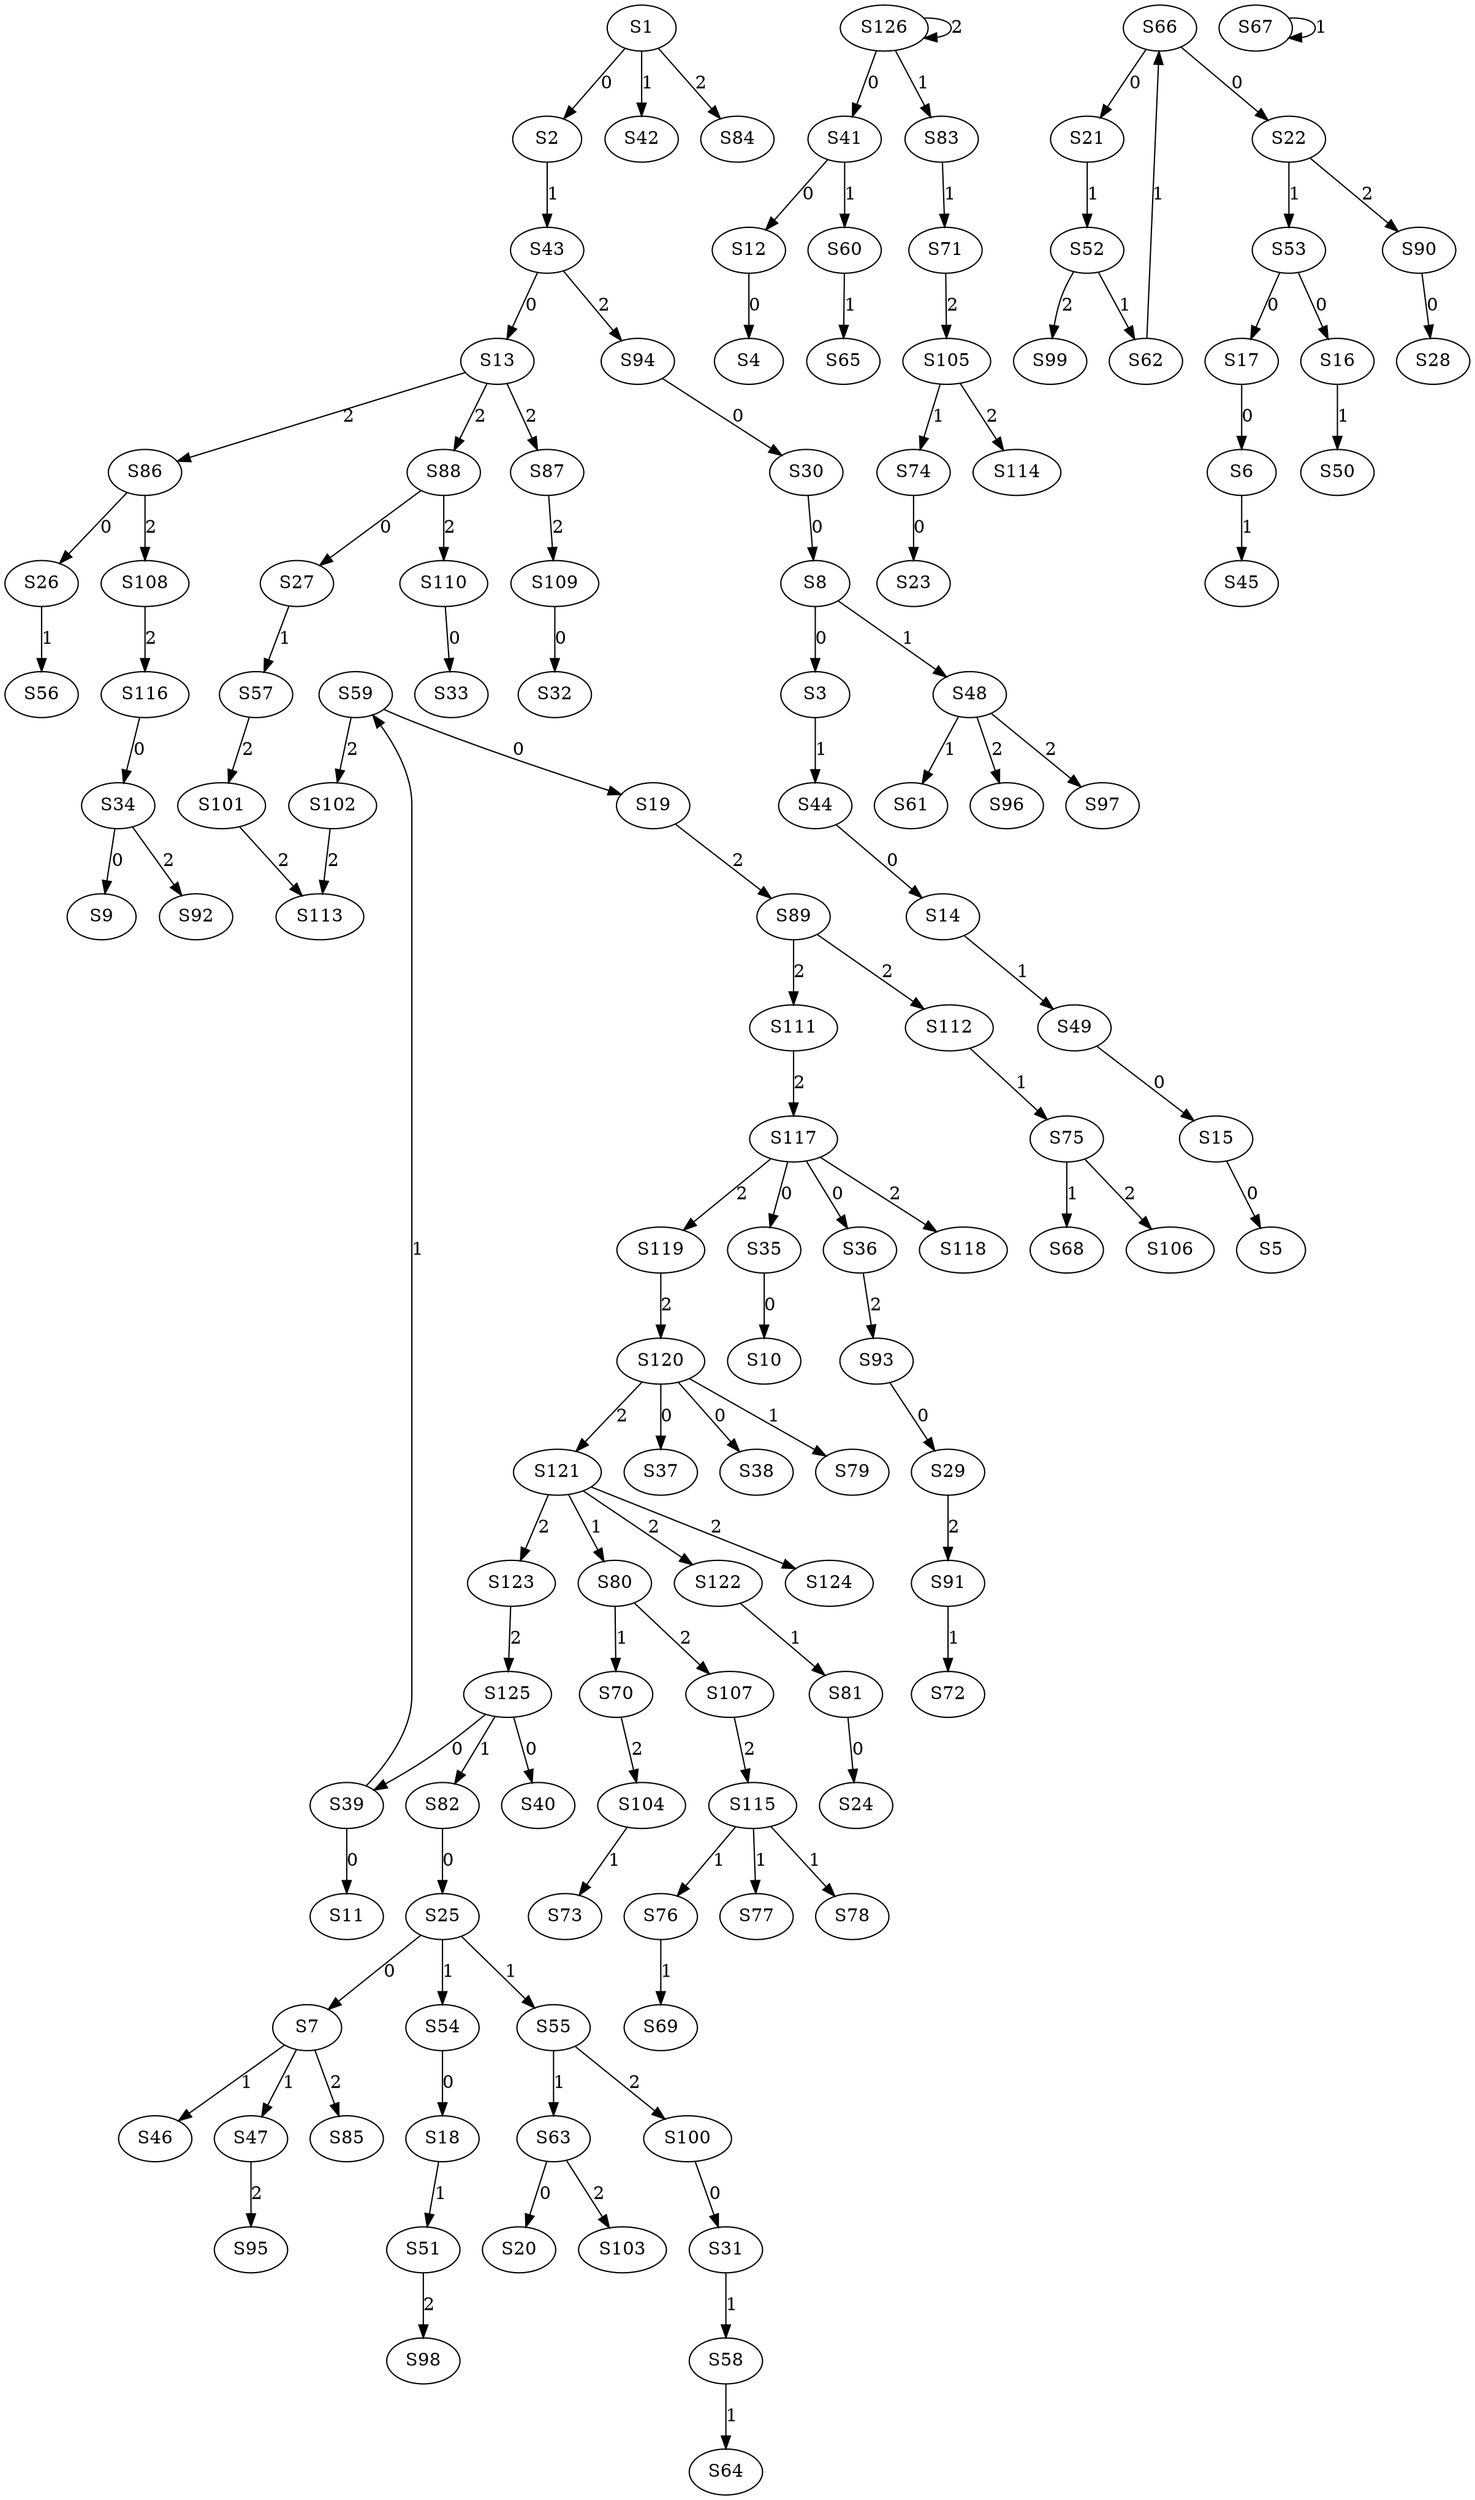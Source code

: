 strict digraph {
	S1 -> S2 [ label = 0 ];
	S8 -> S3 [ label = 0 ];
	S12 -> S4 [ label = 0 ];
	S15 -> S5 [ label = 0 ];
	S17 -> S6 [ label = 0 ];
	S25 -> S7 [ label = 0 ];
	S30 -> S8 [ label = 0 ];
	S34 -> S9 [ label = 0 ];
	S35 -> S10 [ label = 0 ];
	S39 -> S11 [ label = 0 ];
	S41 -> S12 [ label = 0 ];
	S43 -> S13 [ label = 0 ];
	S44 -> S14 [ label = 0 ];
	S49 -> S15 [ label = 0 ];
	S53 -> S16 [ label = 0 ];
	S53 -> S17 [ label = 0 ];
	S54 -> S18 [ label = 0 ];
	S59 -> S19 [ label = 0 ];
	S63 -> S20 [ label = 0 ];
	S66 -> S21 [ label = 0 ];
	S66 -> S22 [ label = 0 ];
	S74 -> S23 [ label = 0 ];
	S81 -> S24 [ label = 0 ];
	S82 -> S25 [ label = 0 ];
	S86 -> S26 [ label = 0 ];
	S88 -> S27 [ label = 0 ];
	S90 -> S28 [ label = 0 ];
	S93 -> S29 [ label = 0 ];
	S94 -> S30 [ label = 0 ];
	S100 -> S31 [ label = 0 ];
	S109 -> S32 [ label = 0 ];
	S110 -> S33 [ label = 0 ];
	S116 -> S34 [ label = 0 ];
	S117 -> S35 [ label = 0 ];
	S117 -> S36 [ label = 0 ];
	S120 -> S37 [ label = 0 ];
	S120 -> S38 [ label = 0 ];
	S125 -> S39 [ label = 0 ];
	S125 -> S40 [ label = 0 ];
	S126 -> S41 [ label = 0 ];
	S1 -> S42 [ label = 1 ];
	S2 -> S43 [ label = 1 ];
	S3 -> S44 [ label = 1 ];
	S6 -> S45 [ label = 1 ];
	S7 -> S46 [ label = 1 ];
	S7 -> S47 [ label = 1 ];
	S8 -> S48 [ label = 1 ];
	S14 -> S49 [ label = 1 ];
	S16 -> S50 [ label = 1 ];
	S18 -> S51 [ label = 1 ];
	S21 -> S52 [ label = 1 ];
	S22 -> S53 [ label = 1 ];
	S25 -> S54 [ label = 1 ];
	S25 -> S55 [ label = 1 ];
	S26 -> S56 [ label = 1 ];
	S27 -> S57 [ label = 1 ];
	S31 -> S58 [ label = 1 ];
	S39 -> S59 [ label = 1 ];
	S41 -> S60 [ label = 1 ];
	S48 -> S61 [ label = 1 ];
	S52 -> S62 [ label = 1 ];
	S55 -> S63 [ label = 1 ];
	S58 -> S64 [ label = 1 ];
	S60 -> S65 [ label = 1 ];
	S62 -> S66 [ label = 1 ];
	S67 -> S67 [ label = 1 ];
	S75 -> S68 [ label = 1 ];
	S76 -> S69 [ label = 1 ];
	S80 -> S70 [ label = 1 ];
	S83 -> S71 [ label = 1 ];
	S91 -> S72 [ label = 1 ];
	S104 -> S73 [ label = 1 ];
	S105 -> S74 [ label = 1 ];
	S112 -> S75 [ label = 1 ];
	S115 -> S76 [ label = 1 ];
	S115 -> S77 [ label = 1 ];
	S115 -> S78 [ label = 1 ];
	S120 -> S79 [ label = 1 ];
	S121 -> S80 [ label = 1 ];
	S122 -> S81 [ label = 1 ];
	S125 -> S82 [ label = 1 ];
	S126 -> S83 [ label = 1 ];
	S1 -> S84 [ label = 2 ];
	S7 -> S85 [ label = 2 ];
	S13 -> S86 [ label = 2 ];
	S13 -> S87 [ label = 2 ];
	S13 -> S88 [ label = 2 ];
	S19 -> S89 [ label = 2 ];
	S22 -> S90 [ label = 2 ];
	S29 -> S91 [ label = 2 ];
	S34 -> S92 [ label = 2 ];
	S36 -> S93 [ label = 2 ];
	S43 -> S94 [ label = 2 ];
	S47 -> S95 [ label = 2 ];
	S48 -> S96 [ label = 2 ];
	S48 -> S97 [ label = 2 ];
	S51 -> S98 [ label = 2 ];
	S52 -> S99 [ label = 2 ];
	S55 -> S100 [ label = 2 ];
	S57 -> S101 [ label = 2 ];
	S59 -> S102 [ label = 2 ];
	S63 -> S103 [ label = 2 ];
	S70 -> S104 [ label = 2 ];
	S71 -> S105 [ label = 2 ];
	S75 -> S106 [ label = 2 ];
	S80 -> S107 [ label = 2 ];
	S86 -> S108 [ label = 2 ];
	S87 -> S109 [ label = 2 ];
	S88 -> S110 [ label = 2 ];
	S89 -> S111 [ label = 2 ];
	S89 -> S112 [ label = 2 ];
	S102 -> S113 [ label = 2 ];
	S105 -> S114 [ label = 2 ];
	S107 -> S115 [ label = 2 ];
	S108 -> S116 [ label = 2 ];
	S111 -> S117 [ label = 2 ];
	S117 -> S118 [ label = 2 ];
	S117 -> S119 [ label = 2 ];
	S119 -> S120 [ label = 2 ];
	S120 -> S121 [ label = 2 ];
	S121 -> S122 [ label = 2 ];
	S121 -> S123 [ label = 2 ];
	S121 -> S124 [ label = 2 ];
	S123 -> S125 [ label = 2 ];
	S126 -> S126 [ label = 2 ];
	S101 -> S113 [ label = 2 ];
}